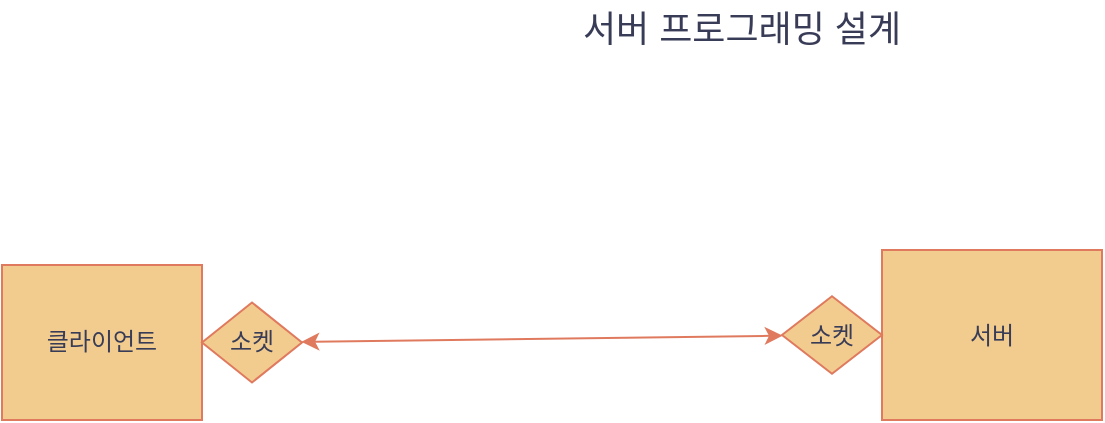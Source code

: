 <mxfile version="24.7.6">
  <diagram name="페이지-1" id="Oy09YMq7JXKhEEB8FjI7">
    <mxGraphModel dx="1434" dy="772" grid="1" gridSize="10" guides="1" tooltips="1" connect="1" arrows="1" fold="1" page="1" pageScale="1" pageWidth="827" pageHeight="1169" math="0" shadow="0">
      <root>
        <mxCell id="0" />
        <mxCell id="1" parent="0" />
        <mxCell id="6oBRFBxgZSd3UmwGu-zr-1" value="서버" style="whiteSpace=wrap;html=1;labelBackgroundColor=none;fillColor=#F2CC8F;strokeColor=#E07A5F;fontColor=#393C56;" parent="1" vertex="1">
          <mxGeometry x="470" y="155" width="110" height="85" as="geometry" />
        </mxCell>
        <mxCell id="PLHJU6RH4WrfTBuvKlq1-2" value="&lt;font style=&quot;font-size: 18px;&quot;&gt;서버 프로그래밍 설계&lt;/font&gt;" style="text;strokeColor=none;align=center;fillColor=none;html=1;verticalAlign=middle;whiteSpace=wrap;rounded=0;labelBackgroundColor=none;fontColor=#393C56;" vertex="1" parent="1">
          <mxGeometry x="300" y="30" width="200" height="30" as="geometry" />
        </mxCell>
        <mxCell id="PLHJU6RH4WrfTBuvKlq1-8" value="클라이언트" style="rounded=0;whiteSpace=wrap;html=1;labelBackgroundColor=none;fillColor=#F2CC8F;strokeColor=#E07A5F;fontColor=#393C56;" vertex="1" parent="1">
          <mxGeometry x="30" y="162.5" width="100" height="77.5" as="geometry" />
        </mxCell>
        <mxCell id="PLHJU6RH4WrfTBuvKlq1-13" value="소켓" style="rhombus;whiteSpace=wrap;html=1;strokeColor=#E07A5F;fontColor=#393C56;fillColor=#F2CC8F;" vertex="1" parent="1">
          <mxGeometry x="420" y="178.13" width="50" height="38.75" as="geometry" />
        </mxCell>
        <mxCell id="PLHJU6RH4WrfTBuvKlq1-14" value="" style="endArrow=classic;startArrow=classic;html=1;rounded=0;strokeColor=#E07A5F;fontColor=#393C56;fillColor=#F2CC8F;" edge="1" parent="1" source="PLHJU6RH4WrfTBuvKlq1-15" target="PLHJU6RH4WrfTBuvKlq1-13">
          <mxGeometry width="50" height="50" relative="1" as="geometry">
            <mxPoint x="240" y="252.5" as="sourcePoint" />
            <mxPoint x="290" y="202.5" as="targetPoint" />
          </mxGeometry>
        </mxCell>
        <mxCell id="PLHJU6RH4WrfTBuvKlq1-16" value="" style="endArrow=classic;startArrow=classic;html=1;rounded=0;strokeColor=#E07A5F;fontColor=#393C56;fillColor=#F2CC8F;" edge="1" parent="1" source="PLHJU6RH4WrfTBuvKlq1-8" target="PLHJU6RH4WrfTBuvKlq1-15">
          <mxGeometry width="50" height="50" relative="1" as="geometry">
            <mxPoint x="150" y="226" as="sourcePoint" />
            <mxPoint x="391" y="221" as="targetPoint" />
          </mxGeometry>
        </mxCell>
        <mxCell id="PLHJU6RH4WrfTBuvKlq1-15" value="소켓" style="rhombus;whiteSpace=wrap;html=1;strokeColor=#E07A5F;fontColor=#393C56;fillColor=#F2CC8F;" vertex="1" parent="1">
          <mxGeometry x="130" y="181.25" width="50" height="40" as="geometry" />
        </mxCell>
      </root>
    </mxGraphModel>
  </diagram>
</mxfile>
